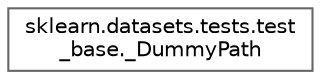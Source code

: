 digraph "Graphical Class Hierarchy"
{
 // LATEX_PDF_SIZE
  bgcolor="transparent";
  edge [fontname=Helvetica,fontsize=10,labelfontname=Helvetica,labelfontsize=10];
  node [fontname=Helvetica,fontsize=10,shape=box,height=0.2,width=0.4];
  rankdir="LR";
  Node0 [id="Node000000",label="sklearn.datasets.tests.test\l_base._DummyPath",height=0.2,width=0.4,color="grey40", fillcolor="white", style="filled",URL="$d7/dc6/classsklearn_1_1datasets_1_1tests_1_1test__base_1_1__DummyPath.html",tooltip=" "];
}
